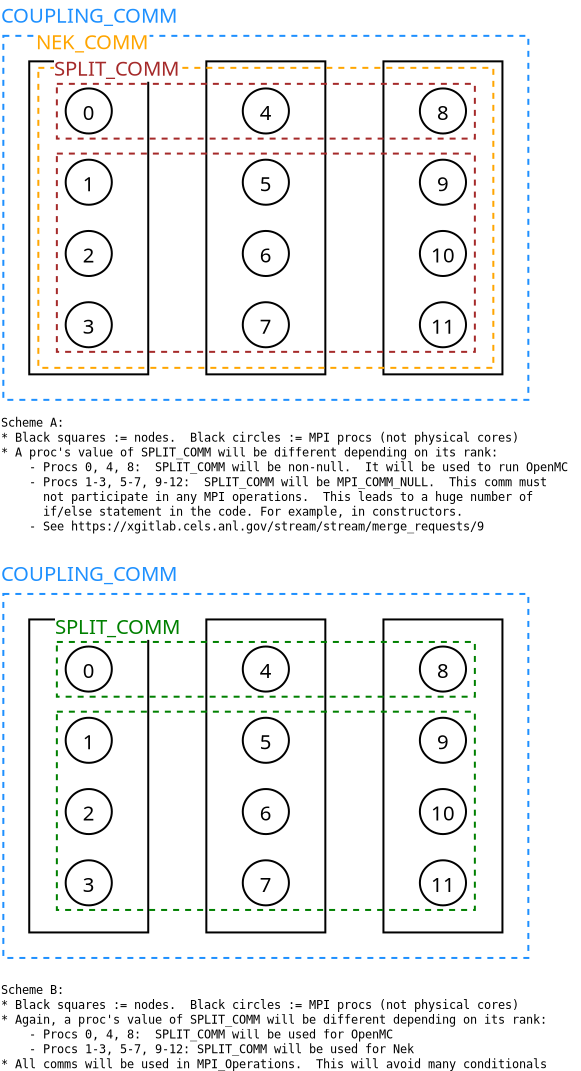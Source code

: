 <?xml version="1.0" encoding="UTF-8"?>
<dia:diagram xmlns:dia="http://www.lysator.liu.se/~alla/dia/">
  <dia:layer name="Background" visible="true" active="true">
    <dia:object type="Standard - Text" version="1" id="O0">
      <dia:attribute name="obj_pos">
        <dia:point val="7.285,23.7"/>
      </dia:attribute>
      <dia:attribute name="obj_bb">
        <dia:rectangle val="7.285,23.148;36.242,29.026"/>
      </dia:attribute>
      <dia:attribute name="text">
        <dia:composite type="text">
          <dia:attribute name="string">
            <dia:string>#Scheme A:
* Black squares := nodes.  Black circles := MPI procs (not physical cores)
* A proc's value of SPLIT_COMM will be different depending on its rank:
    - Procs 0, 4, 8:  SPLIT_COMM will be non-null.  It will be used to run OpenMC
    - Procs 1-3, 5-7, 9-12:  SPLIT_COMM will be MPI_COMM_NULL.  This comm must 
      not participate in any MPI operations.  This leads to a huge number of
      if/else statement in the code. For example, in constructors.   
    - See https://xgitlab.cels.anl.gov/stream/stream/merge_requests/9   #</dia:string>
          </dia:attribute>
          <dia:attribute name="font">
            <dia:font family="monospace" style="0" name="Courier"/>
          </dia:attribute>
          <dia:attribute name="height">
            <dia:real val="0.741"/>
          </dia:attribute>
          <dia:attribute name="pos">
            <dia:point val="7.285,23.7"/>
          </dia:attribute>
          <dia:attribute name="color">
            <dia:color val="#000000"/>
          </dia:attribute>
          <dia:attribute name="alignment">
            <dia:enum val="0"/>
          </dia:attribute>
        </dia:composite>
      </dia:attribute>
      <dia:attribute name="valign">
        <dia:enum val="3"/>
      </dia:attribute>
    </dia:object>
    <dia:object type="Standard - Text" version="1" id="O1">
      <dia:attribute name="obj_pos">
        <dia:point val="7.285,52.06"/>
      </dia:attribute>
      <dia:attribute name="obj_bb">
        <dia:rectangle val="7.285,51.507;35.17,55.904"/>
      </dia:attribute>
      <dia:attribute name="text">
        <dia:composite type="text">
          <dia:attribute name="string">
            <dia:string>#Scheme B:
* Black squares := nodes.  Black circles := MPI procs (not physical cores)
* Again, a proc's value of SPLIT_COMM will be different depending on its rank:
    - Procs 0, 4, 8:  SPLIT_COMM will be used for OpenMC
    - Procs 1-3, 5-7, 9-12: SPLIT_COMM will be used for Nek
* All comms will be used in MPI_Operations.  This will avoid many conditionals#</dia:string>
          </dia:attribute>
          <dia:attribute name="font">
            <dia:font family="monospace" style="0" name="Courier"/>
          </dia:attribute>
          <dia:attribute name="height">
            <dia:real val="0.741"/>
          </dia:attribute>
          <dia:attribute name="pos">
            <dia:point val="7.285,52.06"/>
          </dia:attribute>
          <dia:attribute name="color">
            <dia:color val="#000000"/>
          </dia:attribute>
          <dia:attribute name="alignment">
            <dia:enum val="0"/>
          </dia:attribute>
        </dia:composite>
      </dia:attribute>
      <dia:attribute name="valign">
        <dia:enum val="3"/>
      </dia:attribute>
    </dia:object>
    <dia:group>
      <dia:group>
        <dia:group>
          <dia:group>
            <dia:object type="Flowchart - Box" version="0" id="O2">
              <dia:attribute name="obj_pos">
                <dia:point val="8.697,5.425"/>
              </dia:attribute>
              <dia:attribute name="obj_bb">
                <dia:rectangle val="8.648,5.375;14.697,21.125"/>
              </dia:attribute>
              <dia:attribute name="elem_corner">
                <dia:point val="8.697,5.425"/>
              </dia:attribute>
              <dia:attribute name="elem_width">
                <dia:real val="5.95"/>
              </dia:attribute>
              <dia:attribute name="elem_height">
                <dia:real val="15.65"/>
              </dia:attribute>
              <dia:attribute name="show_background">
                <dia:boolean val="true"/>
              </dia:attribute>
              <dia:attribute name="padding">
                <dia:real val="0.5"/>
              </dia:attribute>
              <dia:attribute name="text">
                <dia:composite type="text">
                  <dia:attribute name="string">
                    <dia:string>##</dia:string>
                  </dia:attribute>
                  <dia:attribute name="font">
                    <dia:font family="sans" style="0" name="Helvetica"/>
                  </dia:attribute>
                  <dia:attribute name="height">
                    <dia:real val="0.8"/>
                  </dia:attribute>
                  <dia:attribute name="pos">
                    <dia:point val="11.672,13.445"/>
                  </dia:attribute>
                  <dia:attribute name="color">
                    <dia:color val="#000000"/>
                  </dia:attribute>
                  <dia:attribute name="alignment">
                    <dia:enum val="1"/>
                  </dia:attribute>
                </dia:composite>
              </dia:attribute>
            </dia:object>
            <dia:object type="Flowchart - Ellipse" version="0" id="O3">
              <dia:attribute name="obj_pos">
                <dia:point val="10.519,6.779"/>
              </dia:attribute>
              <dia:attribute name="obj_bb">
                <dia:rectangle val="10.469,6.729;12.876,9.082"/>
              </dia:attribute>
              <dia:attribute name="elem_corner">
                <dia:point val="10.519,6.779"/>
              </dia:attribute>
              <dia:attribute name="elem_width">
                <dia:real val="2.307"/>
              </dia:attribute>
              <dia:attribute name="elem_height">
                <dia:real val="2.253"/>
              </dia:attribute>
              <dia:attribute name="border_width">
                <dia:real val="0.1"/>
              </dia:attribute>
              <dia:attribute name="show_background">
                <dia:boolean val="true"/>
              </dia:attribute>
              <dia:attribute name="padding">
                <dia:real val="0"/>
              </dia:attribute>
              <dia:attribute name="text">
                <dia:composite type="text">
                  <dia:attribute name="string">
                    <dia:string>#0#</dia:string>
                  </dia:attribute>
                  <dia:attribute name="font">
                    <dia:font family="sans" style="0" name="Helvetica"/>
                  </dia:attribute>
                  <dia:attribute name="height">
                    <dia:real val="1.27"/>
                  </dia:attribute>
                  <dia:attribute name="pos">
                    <dia:point val="11.672,8.216"/>
                  </dia:attribute>
                  <dia:attribute name="color">
                    <dia:color val="#000000"/>
                  </dia:attribute>
                  <dia:attribute name="alignment">
                    <dia:enum val="1"/>
                  </dia:attribute>
                </dia:composite>
              </dia:attribute>
            </dia:object>
            <dia:object type="Flowchart - Ellipse" version="0" id="O4">
              <dia:attribute name="obj_pos">
                <dia:point val="10.519,10.342"/>
              </dia:attribute>
              <dia:attribute name="obj_bb">
                <dia:rectangle val="10.469,10.292;12.876,12.645"/>
              </dia:attribute>
              <dia:attribute name="elem_corner">
                <dia:point val="10.519,10.342"/>
              </dia:attribute>
              <dia:attribute name="elem_width">
                <dia:real val="2.307"/>
              </dia:attribute>
              <dia:attribute name="elem_height">
                <dia:real val="2.253"/>
              </dia:attribute>
              <dia:attribute name="border_width">
                <dia:real val="0.1"/>
              </dia:attribute>
              <dia:attribute name="show_background">
                <dia:boolean val="true"/>
              </dia:attribute>
              <dia:attribute name="padding">
                <dia:real val="0"/>
              </dia:attribute>
              <dia:attribute name="text">
                <dia:composite type="text">
                  <dia:attribute name="string">
                    <dia:string>#1#</dia:string>
                  </dia:attribute>
                  <dia:attribute name="font">
                    <dia:font family="sans" style="0" name="Helvetica"/>
                  </dia:attribute>
                  <dia:attribute name="height">
                    <dia:real val="1.27"/>
                  </dia:attribute>
                  <dia:attribute name="pos">
                    <dia:point val="11.672,11.779"/>
                  </dia:attribute>
                  <dia:attribute name="color">
                    <dia:color val="#000000"/>
                  </dia:attribute>
                  <dia:attribute name="alignment">
                    <dia:enum val="1"/>
                  </dia:attribute>
                </dia:composite>
              </dia:attribute>
            </dia:object>
            <dia:object type="Flowchart - Ellipse" version="0" id="O5">
              <dia:attribute name="obj_pos">
                <dia:point val="10.519,13.905"/>
              </dia:attribute>
              <dia:attribute name="obj_bb">
                <dia:rectangle val="10.469,13.855;12.876,16.208"/>
              </dia:attribute>
              <dia:attribute name="elem_corner">
                <dia:point val="10.519,13.905"/>
              </dia:attribute>
              <dia:attribute name="elem_width">
                <dia:real val="2.307"/>
              </dia:attribute>
              <dia:attribute name="elem_height">
                <dia:real val="2.253"/>
              </dia:attribute>
              <dia:attribute name="border_width">
                <dia:real val="0.1"/>
              </dia:attribute>
              <dia:attribute name="show_background">
                <dia:boolean val="true"/>
              </dia:attribute>
              <dia:attribute name="padding">
                <dia:real val="0"/>
              </dia:attribute>
              <dia:attribute name="text">
                <dia:composite type="text">
                  <dia:attribute name="string">
                    <dia:string>#2#</dia:string>
                  </dia:attribute>
                  <dia:attribute name="font">
                    <dia:font family="sans" style="0" name="Helvetica"/>
                  </dia:attribute>
                  <dia:attribute name="height">
                    <dia:real val="1.27"/>
                  </dia:attribute>
                  <dia:attribute name="pos">
                    <dia:point val="11.672,15.341"/>
                  </dia:attribute>
                  <dia:attribute name="color">
                    <dia:color val="#000000"/>
                  </dia:attribute>
                  <dia:attribute name="alignment">
                    <dia:enum val="1"/>
                  </dia:attribute>
                </dia:composite>
              </dia:attribute>
            </dia:object>
            <dia:object type="Flowchart - Ellipse" version="0" id="O6">
              <dia:attribute name="obj_pos">
                <dia:point val="10.519,17.468"/>
              </dia:attribute>
              <dia:attribute name="obj_bb">
                <dia:rectangle val="10.469,17.418;12.876,19.771"/>
              </dia:attribute>
              <dia:attribute name="elem_corner">
                <dia:point val="10.519,17.468"/>
              </dia:attribute>
              <dia:attribute name="elem_width">
                <dia:real val="2.307"/>
              </dia:attribute>
              <dia:attribute name="elem_height">
                <dia:real val="2.253"/>
              </dia:attribute>
              <dia:attribute name="border_width">
                <dia:real val="0.1"/>
              </dia:attribute>
              <dia:attribute name="show_background">
                <dia:boolean val="true"/>
              </dia:attribute>
              <dia:attribute name="padding">
                <dia:real val="0"/>
              </dia:attribute>
              <dia:attribute name="text">
                <dia:composite type="text">
                  <dia:attribute name="string">
                    <dia:string>#3#</dia:string>
                  </dia:attribute>
                  <dia:attribute name="font">
                    <dia:font family="sans" style="0" name="Helvetica"/>
                  </dia:attribute>
                  <dia:attribute name="height">
                    <dia:real val="1.27"/>
                  </dia:attribute>
                  <dia:attribute name="pos">
                    <dia:point val="11.672,18.904"/>
                  </dia:attribute>
                  <dia:attribute name="color">
                    <dia:color val="#000000"/>
                  </dia:attribute>
                  <dia:attribute name="alignment">
                    <dia:enum val="1"/>
                  </dia:attribute>
                </dia:composite>
              </dia:attribute>
            </dia:object>
          </dia:group>
          <dia:group>
            <dia:object type="Flowchart - Box" version="0" id="O7">
              <dia:attribute name="obj_pos">
                <dia:point val="17.552,5.425"/>
              </dia:attribute>
              <dia:attribute name="obj_bb">
                <dia:rectangle val="17.503,5.375;23.552,21.125"/>
              </dia:attribute>
              <dia:attribute name="elem_corner">
                <dia:point val="17.552,5.425"/>
              </dia:attribute>
              <dia:attribute name="elem_width">
                <dia:real val="5.95"/>
              </dia:attribute>
              <dia:attribute name="elem_height">
                <dia:real val="15.65"/>
              </dia:attribute>
              <dia:attribute name="show_background">
                <dia:boolean val="true"/>
              </dia:attribute>
              <dia:attribute name="padding">
                <dia:real val="0.5"/>
              </dia:attribute>
              <dia:attribute name="text">
                <dia:composite type="text">
                  <dia:attribute name="string">
                    <dia:string>##</dia:string>
                  </dia:attribute>
                  <dia:attribute name="font">
                    <dia:font family="sans" style="0" name="Helvetica"/>
                  </dia:attribute>
                  <dia:attribute name="height">
                    <dia:real val="0.8"/>
                  </dia:attribute>
                  <dia:attribute name="pos">
                    <dia:point val="20.527,13.445"/>
                  </dia:attribute>
                  <dia:attribute name="color">
                    <dia:color val="#000000"/>
                  </dia:attribute>
                  <dia:attribute name="alignment">
                    <dia:enum val="1"/>
                  </dia:attribute>
                </dia:composite>
              </dia:attribute>
            </dia:object>
            <dia:object type="Flowchart - Ellipse" version="0" id="O8">
              <dia:attribute name="obj_pos">
                <dia:point val="19.374,6.779"/>
              </dia:attribute>
              <dia:attribute name="obj_bb">
                <dia:rectangle val="19.324,6.729;21.731,9.082"/>
              </dia:attribute>
              <dia:attribute name="elem_corner">
                <dia:point val="19.374,6.779"/>
              </dia:attribute>
              <dia:attribute name="elem_width">
                <dia:real val="2.307"/>
              </dia:attribute>
              <dia:attribute name="elem_height">
                <dia:real val="2.253"/>
              </dia:attribute>
              <dia:attribute name="border_width">
                <dia:real val="0.1"/>
              </dia:attribute>
              <dia:attribute name="show_background">
                <dia:boolean val="true"/>
              </dia:attribute>
              <dia:attribute name="padding">
                <dia:real val="0"/>
              </dia:attribute>
              <dia:attribute name="text">
                <dia:composite type="text">
                  <dia:attribute name="string">
                    <dia:string>#4#</dia:string>
                  </dia:attribute>
                  <dia:attribute name="font">
                    <dia:font family="sans" style="0" name="Helvetica"/>
                  </dia:attribute>
                  <dia:attribute name="height">
                    <dia:real val="1.27"/>
                  </dia:attribute>
                  <dia:attribute name="pos">
                    <dia:point val="20.527,8.216"/>
                  </dia:attribute>
                  <dia:attribute name="color">
                    <dia:color val="#000000"/>
                  </dia:attribute>
                  <dia:attribute name="alignment">
                    <dia:enum val="1"/>
                  </dia:attribute>
                </dia:composite>
              </dia:attribute>
            </dia:object>
            <dia:object type="Flowchart - Ellipse" version="0" id="O9">
              <dia:attribute name="obj_pos">
                <dia:point val="19.374,10.342"/>
              </dia:attribute>
              <dia:attribute name="obj_bb">
                <dia:rectangle val="19.324,10.292;21.731,12.645"/>
              </dia:attribute>
              <dia:attribute name="elem_corner">
                <dia:point val="19.374,10.342"/>
              </dia:attribute>
              <dia:attribute name="elem_width">
                <dia:real val="2.307"/>
              </dia:attribute>
              <dia:attribute name="elem_height">
                <dia:real val="2.253"/>
              </dia:attribute>
              <dia:attribute name="border_width">
                <dia:real val="0.1"/>
              </dia:attribute>
              <dia:attribute name="show_background">
                <dia:boolean val="true"/>
              </dia:attribute>
              <dia:attribute name="padding">
                <dia:real val="0"/>
              </dia:attribute>
              <dia:attribute name="text">
                <dia:composite type="text">
                  <dia:attribute name="string">
                    <dia:string>#5#</dia:string>
                  </dia:attribute>
                  <dia:attribute name="font">
                    <dia:font family="sans" style="0" name="Helvetica"/>
                  </dia:attribute>
                  <dia:attribute name="height">
                    <dia:real val="1.27"/>
                  </dia:attribute>
                  <dia:attribute name="pos">
                    <dia:point val="20.527,11.779"/>
                  </dia:attribute>
                  <dia:attribute name="color">
                    <dia:color val="#000000"/>
                  </dia:attribute>
                  <dia:attribute name="alignment">
                    <dia:enum val="1"/>
                  </dia:attribute>
                </dia:composite>
              </dia:attribute>
            </dia:object>
            <dia:object type="Flowchart - Ellipse" version="0" id="O10">
              <dia:attribute name="obj_pos">
                <dia:point val="19.374,13.905"/>
              </dia:attribute>
              <dia:attribute name="obj_bb">
                <dia:rectangle val="19.324,13.855;21.731,16.208"/>
              </dia:attribute>
              <dia:attribute name="elem_corner">
                <dia:point val="19.374,13.905"/>
              </dia:attribute>
              <dia:attribute name="elem_width">
                <dia:real val="2.307"/>
              </dia:attribute>
              <dia:attribute name="elem_height">
                <dia:real val="2.253"/>
              </dia:attribute>
              <dia:attribute name="border_width">
                <dia:real val="0.1"/>
              </dia:attribute>
              <dia:attribute name="show_background">
                <dia:boolean val="true"/>
              </dia:attribute>
              <dia:attribute name="padding">
                <dia:real val="0"/>
              </dia:attribute>
              <dia:attribute name="text">
                <dia:composite type="text">
                  <dia:attribute name="string">
                    <dia:string>#6#</dia:string>
                  </dia:attribute>
                  <dia:attribute name="font">
                    <dia:font family="sans" style="0" name="Helvetica"/>
                  </dia:attribute>
                  <dia:attribute name="height">
                    <dia:real val="1.27"/>
                  </dia:attribute>
                  <dia:attribute name="pos">
                    <dia:point val="20.527,15.341"/>
                  </dia:attribute>
                  <dia:attribute name="color">
                    <dia:color val="#000000"/>
                  </dia:attribute>
                  <dia:attribute name="alignment">
                    <dia:enum val="1"/>
                  </dia:attribute>
                </dia:composite>
              </dia:attribute>
            </dia:object>
            <dia:object type="Flowchart - Ellipse" version="0" id="O11">
              <dia:attribute name="obj_pos">
                <dia:point val="19.374,17.468"/>
              </dia:attribute>
              <dia:attribute name="obj_bb">
                <dia:rectangle val="19.324,17.418;21.731,19.771"/>
              </dia:attribute>
              <dia:attribute name="elem_corner">
                <dia:point val="19.374,17.468"/>
              </dia:attribute>
              <dia:attribute name="elem_width">
                <dia:real val="2.307"/>
              </dia:attribute>
              <dia:attribute name="elem_height">
                <dia:real val="2.253"/>
              </dia:attribute>
              <dia:attribute name="border_width">
                <dia:real val="0.1"/>
              </dia:attribute>
              <dia:attribute name="show_background">
                <dia:boolean val="true"/>
              </dia:attribute>
              <dia:attribute name="padding">
                <dia:real val="0"/>
              </dia:attribute>
              <dia:attribute name="text">
                <dia:composite type="text">
                  <dia:attribute name="string">
                    <dia:string>#7#</dia:string>
                  </dia:attribute>
                  <dia:attribute name="font">
                    <dia:font family="sans" style="0" name="Helvetica"/>
                  </dia:attribute>
                  <dia:attribute name="height">
                    <dia:real val="1.27"/>
                  </dia:attribute>
                  <dia:attribute name="pos">
                    <dia:point val="20.527,18.904"/>
                  </dia:attribute>
                  <dia:attribute name="color">
                    <dia:color val="#000000"/>
                  </dia:attribute>
                  <dia:attribute name="alignment">
                    <dia:enum val="1"/>
                  </dia:attribute>
                </dia:composite>
              </dia:attribute>
            </dia:object>
          </dia:group>
          <dia:group>
            <dia:object type="Flowchart - Box" version="0" id="O12">
              <dia:attribute name="obj_pos">
                <dia:point val="26.407,5.425"/>
              </dia:attribute>
              <dia:attribute name="obj_bb">
                <dia:rectangle val="26.358,5.375;32.407,21.125"/>
              </dia:attribute>
              <dia:attribute name="elem_corner">
                <dia:point val="26.407,5.425"/>
              </dia:attribute>
              <dia:attribute name="elem_width">
                <dia:real val="5.95"/>
              </dia:attribute>
              <dia:attribute name="elem_height">
                <dia:real val="15.65"/>
              </dia:attribute>
              <dia:attribute name="show_background">
                <dia:boolean val="true"/>
              </dia:attribute>
              <dia:attribute name="padding">
                <dia:real val="0.5"/>
              </dia:attribute>
              <dia:attribute name="text">
                <dia:composite type="text">
                  <dia:attribute name="string">
                    <dia:string>##</dia:string>
                  </dia:attribute>
                  <dia:attribute name="font">
                    <dia:font family="sans" style="0" name="Helvetica"/>
                  </dia:attribute>
                  <dia:attribute name="height">
                    <dia:real val="0.8"/>
                  </dia:attribute>
                  <dia:attribute name="pos">
                    <dia:point val="29.383,13.445"/>
                  </dia:attribute>
                  <dia:attribute name="color">
                    <dia:color val="#000000"/>
                  </dia:attribute>
                  <dia:attribute name="alignment">
                    <dia:enum val="1"/>
                  </dia:attribute>
                </dia:composite>
              </dia:attribute>
            </dia:object>
            <dia:object type="Flowchart - Ellipse" version="0" id="O13">
              <dia:attribute name="obj_pos">
                <dia:point val="28.229,6.779"/>
              </dia:attribute>
              <dia:attribute name="obj_bb">
                <dia:rectangle val="28.179,6.729;30.586,9.082"/>
              </dia:attribute>
              <dia:attribute name="elem_corner">
                <dia:point val="28.229,6.779"/>
              </dia:attribute>
              <dia:attribute name="elem_width">
                <dia:real val="2.307"/>
              </dia:attribute>
              <dia:attribute name="elem_height">
                <dia:real val="2.253"/>
              </dia:attribute>
              <dia:attribute name="border_width">
                <dia:real val="0.1"/>
              </dia:attribute>
              <dia:attribute name="show_background">
                <dia:boolean val="true"/>
              </dia:attribute>
              <dia:attribute name="padding">
                <dia:real val="0"/>
              </dia:attribute>
              <dia:attribute name="text">
                <dia:composite type="text">
                  <dia:attribute name="string">
                    <dia:string>#8#</dia:string>
                  </dia:attribute>
                  <dia:attribute name="font">
                    <dia:font family="sans" style="0" name="Helvetica"/>
                  </dia:attribute>
                  <dia:attribute name="height">
                    <dia:real val="1.27"/>
                  </dia:attribute>
                  <dia:attribute name="pos">
                    <dia:point val="29.383,8.216"/>
                  </dia:attribute>
                  <dia:attribute name="color">
                    <dia:color val="#000000"/>
                  </dia:attribute>
                  <dia:attribute name="alignment">
                    <dia:enum val="1"/>
                  </dia:attribute>
                </dia:composite>
              </dia:attribute>
            </dia:object>
            <dia:object type="Flowchart - Ellipse" version="0" id="O14">
              <dia:attribute name="obj_pos">
                <dia:point val="28.229,10.342"/>
              </dia:attribute>
              <dia:attribute name="obj_bb">
                <dia:rectangle val="28.179,10.292;30.586,12.645"/>
              </dia:attribute>
              <dia:attribute name="elem_corner">
                <dia:point val="28.229,10.342"/>
              </dia:attribute>
              <dia:attribute name="elem_width">
                <dia:real val="2.307"/>
              </dia:attribute>
              <dia:attribute name="elem_height">
                <dia:real val="2.253"/>
              </dia:attribute>
              <dia:attribute name="border_width">
                <dia:real val="0.1"/>
              </dia:attribute>
              <dia:attribute name="show_background">
                <dia:boolean val="true"/>
              </dia:attribute>
              <dia:attribute name="padding">
                <dia:real val="0"/>
              </dia:attribute>
              <dia:attribute name="text">
                <dia:composite type="text">
                  <dia:attribute name="string">
                    <dia:string>#9#</dia:string>
                  </dia:attribute>
                  <dia:attribute name="font">
                    <dia:font family="sans" style="0" name="Helvetica"/>
                  </dia:attribute>
                  <dia:attribute name="height">
                    <dia:real val="1.27"/>
                  </dia:attribute>
                  <dia:attribute name="pos">
                    <dia:point val="29.383,11.779"/>
                  </dia:attribute>
                  <dia:attribute name="color">
                    <dia:color val="#000000"/>
                  </dia:attribute>
                  <dia:attribute name="alignment">
                    <dia:enum val="1"/>
                  </dia:attribute>
                </dia:composite>
              </dia:attribute>
            </dia:object>
            <dia:object type="Flowchart - Ellipse" version="0" id="O15">
              <dia:attribute name="obj_pos">
                <dia:point val="28.229,13.905"/>
              </dia:attribute>
              <dia:attribute name="obj_bb">
                <dia:rectangle val="28.179,13.855;30.586,16.208"/>
              </dia:attribute>
              <dia:attribute name="elem_corner">
                <dia:point val="28.229,13.905"/>
              </dia:attribute>
              <dia:attribute name="elem_width">
                <dia:real val="2.307"/>
              </dia:attribute>
              <dia:attribute name="elem_height">
                <dia:real val="2.253"/>
              </dia:attribute>
              <dia:attribute name="border_width">
                <dia:real val="0.1"/>
              </dia:attribute>
              <dia:attribute name="show_background">
                <dia:boolean val="true"/>
              </dia:attribute>
              <dia:attribute name="padding">
                <dia:real val="0"/>
              </dia:attribute>
              <dia:attribute name="text">
                <dia:composite type="text">
                  <dia:attribute name="string">
                    <dia:string>#10#</dia:string>
                  </dia:attribute>
                  <dia:attribute name="font">
                    <dia:font family="sans" style="0" name="Helvetica"/>
                  </dia:attribute>
                  <dia:attribute name="height">
                    <dia:real val="1.27"/>
                  </dia:attribute>
                  <dia:attribute name="pos">
                    <dia:point val="29.383,15.341"/>
                  </dia:attribute>
                  <dia:attribute name="color">
                    <dia:color val="#000000"/>
                  </dia:attribute>
                  <dia:attribute name="alignment">
                    <dia:enum val="1"/>
                  </dia:attribute>
                </dia:composite>
              </dia:attribute>
            </dia:object>
            <dia:object type="Flowchart - Ellipse" version="0" id="O16">
              <dia:attribute name="obj_pos">
                <dia:point val="28.229,17.468"/>
              </dia:attribute>
              <dia:attribute name="obj_bb">
                <dia:rectangle val="28.179,17.418;30.586,19.771"/>
              </dia:attribute>
              <dia:attribute name="elem_corner">
                <dia:point val="28.229,17.468"/>
              </dia:attribute>
              <dia:attribute name="elem_width">
                <dia:real val="2.307"/>
              </dia:attribute>
              <dia:attribute name="elem_height">
                <dia:real val="2.253"/>
              </dia:attribute>
              <dia:attribute name="border_width">
                <dia:real val="0.1"/>
              </dia:attribute>
              <dia:attribute name="show_background">
                <dia:boolean val="true"/>
              </dia:attribute>
              <dia:attribute name="padding">
                <dia:real val="0"/>
              </dia:attribute>
              <dia:attribute name="text">
                <dia:composite type="text">
                  <dia:attribute name="string">
                    <dia:string>#11#</dia:string>
                  </dia:attribute>
                  <dia:attribute name="font">
                    <dia:font family="sans" style="0" name="Helvetica"/>
                  </dia:attribute>
                  <dia:attribute name="height">
                    <dia:real val="1.27"/>
                  </dia:attribute>
                  <dia:attribute name="pos">
                    <dia:point val="29.383,18.904"/>
                  </dia:attribute>
                  <dia:attribute name="color">
                    <dia:color val="#000000"/>
                  </dia:attribute>
                  <dia:attribute name="alignment">
                    <dia:enum val="1"/>
                  </dia:attribute>
                </dia:composite>
              </dia:attribute>
            </dia:object>
          </dia:group>
        </dia:group>
        <dia:object type="Standard - Box" version="0" id="O17">
          <dia:attribute name="obj_pos">
            <dia:point val="7.402,4.15"/>
          </dia:attribute>
          <dia:attribute name="obj_bb">
            <dia:rectangle val="7.353,4.1;33.703,22.4"/>
          </dia:attribute>
          <dia:attribute name="elem_corner">
            <dia:point val="7.402,4.15"/>
          </dia:attribute>
          <dia:attribute name="elem_width">
            <dia:real val="26.25"/>
          </dia:attribute>
          <dia:attribute name="elem_height">
            <dia:real val="18.2"/>
          </dia:attribute>
          <dia:attribute name="border_color">
            <dia:color val="#1e90ff"/>
          </dia:attribute>
          <dia:attribute name="show_background">
            <dia:boolean val="false"/>
          </dia:attribute>
          <dia:attribute name="line_style">
            <dia:enum val="1"/>
          </dia:attribute>
          <dia:attribute name="dashlength">
            <dia:real val="0.3"/>
          </dia:attribute>
        </dia:object>
        <dia:object type="Standard - Box" version="0" id="O18">
          <dia:attribute name="obj_pos">
            <dia:point val="9.152,5.75"/>
          </dia:attribute>
          <dia:attribute name="obj_bb">
            <dia:rectangle val="9.102,5.7;31.953,20.8"/>
          </dia:attribute>
          <dia:attribute name="elem_corner">
            <dia:point val="9.152,5.75"/>
          </dia:attribute>
          <dia:attribute name="elem_width">
            <dia:real val="22.75"/>
          </dia:attribute>
          <dia:attribute name="elem_height">
            <dia:real val="15.0"/>
          </dia:attribute>
          <dia:attribute name="border_color">
            <dia:color val="#ffa500"/>
          </dia:attribute>
          <dia:attribute name="show_background">
            <dia:boolean val="false"/>
          </dia:attribute>
          <dia:attribute name="line_style">
            <dia:enum val="1"/>
          </dia:attribute>
          <dia:attribute name="dashlength">
            <dia:real val="0.3"/>
          </dia:attribute>
        </dia:object>
        <dia:object type="Standard - Box" version="0" id="O19">
          <dia:attribute name="obj_pos">
            <dia:point val="10.078,10.037"/>
          </dia:attribute>
          <dia:attribute name="obj_bb">
            <dia:rectangle val="10.027,9.988;31.027,20"/>
          </dia:attribute>
          <dia:attribute name="elem_corner">
            <dia:point val="10.078,10.037"/>
          </dia:attribute>
          <dia:attribute name="elem_width">
            <dia:real val="20.9"/>
          </dia:attribute>
          <dia:attribute name="elem_height">
            <dia:real val="9.913"/>
          </dia:attribute>
          <dia:attribute name="border_color">
            <dia:color val="#a52a2a"/>
          </dia:attribute>
          <dia:attribute name="show_background">
            <dia:boolean val="false"/>
          </dia:attribute>
          <dia:attribute name="line_style">
            <dia:enum val="1"/>
          </dia:attribute>
          <dia:attribute name="dashlength">
            <dia:real val="0.3"/>
          </dia:attribute>
        </dia:object>
        <dia:object type="Standard - Box" version="0" id="O20">
          <dia:attribute name="obj_pos">
            <dia:point val="10.078,6.55"/>
          </dia:attribute>
          <dia:attribute name="obj_bb">
            <dia:rectangle val="10.027,6.5;31.027,9.338"/>
          </dia:attribute>
          <dia:attribute name="elem_corner">
            <dia:point val="10.078,6.55"/>
          </dia:attribute>
          <dia:attribute name="elem_width">
            <dia:real val="20.9"/>
          </dia:attribute>
          <dia:attribute name="elem_height">
            <dia:real val="2.738"/>
          </dia:attribute>
          <dia:attribute name="border_color">
            <dia:color val="#a52a2a"/>
          </dia:attribute>
          <dia:attribute name="show_background">
            <dia:boolean val="false"/>
          </dia:attribute>
          <dia:attribute name="line_style">
            <dia:enum val="1"/>
          </dia:attribute>
          <dia:attribute name="dashlength">
            <dia:real val="0.3"/>
          </dia:attribute>
        </dia:object>
      </dia:group>
      <dia:object type="Standard - Text" version="1" id="O21">
        <dia:attribute name="obj_pos">
          <dia:point val="9.035,4.82"/>
        </dia:attribute>
        <dia:attribute name="obj_bb">
          <dia:rectangle val="9.035,3.875;14.877,5.06"/>
        </dia:attribute>
        <dia:attribute name="text">
          <dia:composite type="text">
            <dia:attribute name="string">
              <dia:string>#NEK_COMM#</dia:string>
            </dia:attribute>
            <dia:attribute name="font">
              <dia:font family="sans" style="0" name="Helvetica"/>
            </dia:attribute>
            <dia:attribute name="height">
              <dia:real val="1.27"/>
            </dia:attribute>
            <dia:attribute name="pos">
              <dia:point val="9.035,4.82"/>
            </dia:attribute>
            <dia:attribute name="color">
              <dia:color val="#ffa500"/>
            </dia:attribute>
            <dia:attribute name="alignment">
              <dia:enum val="0"/>
            </dia:attribute>
          </dia:composite>
        </dia:attribute>
        <dia:attribute name="valign">
          <dia:enum val="3"/>
        </dia:attribute>
        <dia:attribute name="fill_color">
          <dia:color val="#ffffff"/>
        </dia:attribute>
        <dia:attribute name="show_background">
          <dia:boolean val="true"/>
        </dia:attribute>
      </dia:object>
      <dia:object type="Standard - Text" version="1" id="O22">
        <dia:attribute name="obj_pos">
          <dia:point val="7.285,3.495"/>
        </dia:attribute>
        <dia:attribute name="obj_bb">
          <dia:rectangle val="7.285,2.55;16.335,3.735"/>
        </dia:attribute>
        <dia:attribute name="text">
          <dia:composite type="text">
            <dia:attribute name="string">
              <dia:string>#COUPLING_COMM#</dia:string>
            </dia:attribute>
            <dia:attribute name="font">
              <dia:font family="sans" style="0" name="Helvetica"/>
            </dia:attribute>
            <dia:attribute name="height">
              <dia:real val="1.27"/>
            </dia:attribute>
            <dia:attribute name="pos">
              <dia:point val="7.285,3.495"/>
            </dia:attribute>
            <dia:attribute name="color">
              <dia:color val="#1e90ff"/>
            </dia:attribute>
            <dia:attribute name="alignment">
              <dia:enum val="0"/>
            </dia:attribute>
          </dia:composite>
        </dia:attribute>
        <dia:attribute name="valign">
          <dia:enum val="3"/>
        </dia:attribute>
        <dia:attribute name="fill_color">
          <dia:color val="#ffffff"/>
        </dia:attribute>
        <dia:attribute name="show_background">
          <dia:boolean val="true"/>
        </dia:attribute>
      </dia:object>
      <dia:object type="Standard - Text" version="1" id="O23">
        <dia:attribute name="obj_pos">
          <dia:point val="9.935,6.145"/>
        </dia:attribute>
        <dia:attribute name="obj_bb">
          <dia:rectangle val="9.935,5.2;16.45,6.385"/>
        </dia:attribute>
        <dia:attribute name="text">
          <dia:composite type="text">
            <dia:attribute name="string">
              <dia:string>#SPLIT_COMM#</dia:string>
            </dia:attribute>
            <dia:attribute name="font">
              <dia:font family="sans" style="0" name="Helvetica"/>
            </dia:attribute>
            <dia:attribute name="height">
              <dia:real val="1.27"/>
            </dia:attribute>
            <dia:attribute name="pos">
              <dia:point val="9.935,6.145"/>
            </dia:attribute>
            <dia:attribute name="color">
              <dia:color val="#a52a2a"/>
            </dia:attribute>
            <dia:attribute name="alignment">
              <dia:enum val="0"/>
            </dia:attribute>
          </dia:composite>
        </dia:attribute>
        <dia:attribute name="valign">
          <dia:enum val="3"/>
        </dia:attribute>
        <dia:attribute name="fill_color">
          <dia:color val="#ffffff"/>
        </dia:attribute>
        <dia:attribute name="show_background">
          <dia:boolean val="true"/>
        </dia:attribute>
      </dia:object>
    </dia:group>
    <dia:group>
      <dia:group>
        <dia:group>
          <dia:object type="Flowchart - Box" version="0" id="O24">
            <dia:attribute name="obj_pos">
              <dia:point val="8.697,33.33"/>
            </dia:attribute>
            <dia:attribute name="obj_bb">
              <dia:rectangle val="8.648,33.28;14.697,49.03"/>
            </dia:attribute>
            <dia:attribute name="elem_corner">
              <dia:point val="8.697,33.33"/>
            </dia:attribute>
            <dia:attribute name="elem_width">
              <dia:real val="5.95"/>
            </dia:attribute>
            <dia:attribute name="elem_height">
              <dia:real val="15.65"/>
            </dia:attribute>
            <dia:attribute name="show_background">
              <dia:boolean val="true"/>
            </dia:attribute>
            <dia:attribute name="padding">
              <dia:real val="0.5"/>
            </dia:attribute>
            <dia:attribute name="text">
              <dia:composite type="text">
                <dia:attribute name="string">
                  <dia:string>##</dia:string>
                </dia:attribute>
                <dia:attribute name="font">
                  <dia:font family="sans" style="0" name="Helvetica"/>
                </dia:attribute>
                <dia:attribute name="height">
                  <dia:real val="0.8"/>
                </dia:attribute>
                <dia:attribute name="pos">
                  <dia:point val="11.672,41.35"/>
                </dia:attribute>
                <dia:attribute name="color">
                  <dia:color val="#000000"/>
                </dia:attribute>
                <dia:attribute name="alignment">
                  <dia:enum val="1"/>
                </dia:attribute>
              </dia:composite>
            </dia:attribute>
          </dia:object>
          <dia:object type="Flowchart - Ellipse" version="0" id="O25">
            <dia:attribute name="obj_pos">
              <dia:point val="10.519,34.684"/>
            </dia:attribute>
            <dia:attribute name="obj_bb">
              <dia:rectangle val="10.469,34.634;12.876,36.987"/>
            </dia:attribute>
            <dia:attribute name="elem_corner">
              <dia:point val="10.519,34.684"/>
            </dia:attribute>
            <dia:attribute name="elem_width">
              <dia:real val="2.307"/>
            </dia:attribute>
            <dia:attribute name="elem_height">
              <dia:real val="2.253"/>
            </dia:attribute>
            <dia:attribute name="border_width">
              <dia:real val="0.1"/>
            </dia:attribute>
            <dia:attribute name="show_background">
              <dia:boolean val="true"/>
            </dia:attribute>
            <dia:attribute name="padding">
              <dia:real val="0"/>
            </dia:attribute>
            <dia:attribute name="text">
              <dia:composite type="text">
                <dia:attribute name="string">
                  <dia:string>#0#</dia:string>
                </dia:attribute>
                <dia:attribute name="font">
                  <dia:font family="sans" style="0" name="Helvetica"/>
                </dia:attribute>
                <dia:attribute name="height">
                  <dia:real val="1.27"/>
                </dia:attribute>
                <dia:attribute name="pos">
                  <dia:point val="11.672,36.12"/>
                </dia:attribute>
                <dia:attribute name="color">
                  <dia:color val="#000000"/>
                </dia:attribute>
                <dia:attribute name="alignment">
                  <dia:enum val="1"/>
                </dia:attribute>
              </dia:composite>
            </dia:attribute>
          </dia:object>
          <dia:object type="Flowchart - Ellipse" version="0" id="O26">
            <dia:attribute name="obj_pos">
              <dia:point val="10.519,38.246"/>
            </dia:attribute>
            <dia:attribute name="obj_bb">
              <dia:rectangle val="10.469,38.197;12.876,40.55"/>
            </dia:attribute>
            <dia:attribute name="elem_corner">
              <dia:point val="10.519,38.246"/>
            </dia:attribute>
            <dia:attribute name="elem_width">
              <dia:real val="2.307"/>
            </dia:attribute>
            <dia:attribute name="elem_height">
              <dia:real val="2.253"/>
            </dia:attribute>
            <dia:attribute name="border_width">
              <dia:real val="0.1"/>
            </dia:attribute>
            <dia:attribute name="show_background">
              <dia:boolean val="true"/>
            </dia:attribute>
            <dia:attribute name="padding">
              <dia:real val="0"/>
            </dia:attribute>
            <dia:attribute name="text">
              <dia:composite type="text">
                <dia:attribute name="string">
                  <dia:string>#1#</dia:string>
                </dia:attribute>
                <dia:attribute name="font">
                  <dia:font family="sans" style="0" name="Helvetica"/>
                </dia:attribute>
                <dia:attribute name="height">
                  <dia:real val="1.27"/>
                </dia:attribute>
                <dia:attribute name="pos">
                  <dia:point val="11.672,39.683"/>
                </dia:attribute>
                <dia:attribute name="color">
                  <dia:color val="#000000"/>
                </dia:attribute>
                <dia:attribute name="alignment">
                  <dia:enum val="1"/>
                </dia:attribute>
              </dia:composite>
            </dia:attribute>
          </dia:object>
          <dia:object type="Flowchart - Ellipse" version="0" id="O27">
            <dia:attribute name="obj_pos">
              <dia:point val="10.519,41.809"/>
            </dia:attribute>
            <dia:attribute name="obj_bb">
              <dia:rectangle val="10.469,41.759;12.876,44.113"/>
            </dia:attribute>
            <dia:attribute name="elem_corner">
              <dia:point val="10.519,41.809"/>
            </dia:attribute>
            <dia:attribute name="elem_width">
              <dia:real val="2.307"/>
            </dia:attribute>
            <dia:attribute name="elem_height">
              <dia:real val="2.253"/>
            </dia:attribute>
            <dia:attribute name="border_width">
              <dia:real val="0.1"/>
            </dia:attribute>
            <dia:attribute name="show_background">
              <dia:boolean val="true"/>
            </dia:attribute>
            <dia:attribute name="padding">
              <dia:real val="0"/>
            </dia:attribute>
            <dia:attribute name="text">
              <dia:composite type="text">
                <dia:attribute name="string">
                  <dia:string>#2#</dia:string>
                </dia:attribute>
                <dia:attribute name="font">
                  <dia:font family="sans" style="0" name="Helvetica"/>
                </dia:attribute>
                <dia:attribute name="height">
                  <dia:real val="1.27"/>
                </dia:attribute>
                <dia:attribute name="pos">
                  <dia:point val="11.672,43.246"/>
                </dia:attribute>
                <dia:attribute name="color">
                  <dia:color val="#000000"/>
                </dia:attribute>
                <dia:attribute name="alignment">
                  <dia:enum val="1"/>
                </dia:attribute>
              </dia:composite>
            </dia:attribute>
          </dia:object>
          <dia:object type="Flowchart - Ellipse" version="0" id="O28">
            <dia:attribute name="obj_pos">
              <dia:point val="10.519,45.372"/>
            </dia:attribute>
            <dia:attribute name="obj_bb">
              <dia:rectangle val="10.469,45.322;12.876,47.675"/>
            </dia:attribute>
            <dia:attribute name="elem_corner">
              <dia:point val="10.519,45.372"/>
            </dia:attribute>
            <dia:attribute name="elem_width">
              <dia:real val="2.307"/>
            </dia:attribute>
            <dia:attribute name="elem_height">
              <dia:real val="2.253"/>
            </dia:attribute>
            <dia:attribute name="border_width">
              <dia:real val="0.1"/>
            </dia:attribute>
            <dia:attribute name="show_background">
              <dia:boolean val="true"/>
            </dia:attribute>
            <dia:attribute name="padding">
              <dia:real val="0"/>
            </dia:attribute>
            <dia:attribute name="text">
              <dia:composite type="text">
                <dia:attribute name="string">
                  <dia:string>#3#</dia:string>
                </dia:attribute>
                <dia:attribute name="font">
                  <dia:font family="sans" style="0" name="Helvetica"/>
                </dia:attribute>
                <dia:attribute name="height">
                  <dia:real val="1.27"/>
                </dia:attribute>
                <dia:attribute name="pos">
                  <dia:point val="11.672,46.809"/>
                </dia:attribute>
                <dia:attribute name="color">
                  <dia:color val="#000000"/>
                </dia:attribute>
                <dia:attribute name="alignment">
                  <dia:enum val="1"/>
                </dia:attribute>
              </dia:composite>
            </dia:attribute>
          </dia:object>
        </dia:group>
        <dia:group>
          <dia:object type="Flowchart - Box" version="0" id="O29">
            <dia:attribute name="obj_pos">
              <dia:point val="17.552,33.33"/>
            </dia:attribute>
            <dia:attribute name="obj_bb">
              <dia:rectangle val="17.503,33.28;23.552,49.03"/>
            </dia:attribute>
            <dia:attribute name="elem_corner">
              <dia:point val="17.552,33.33"/>
            </dia:attribute>
            <dia:attribute name="elem_width">
              <dia:real val="5.95"/>
            </dia:attribute>
            <dia:attribute name="elem_height">
              <dia:real val="15.65"/>
            </dia:attribute>
            <dia:attribute name="show_background">
              <dia:boolean val="true"/>
            </dia:attribute>
            <dia:attribute name="padding">
              <dia:real val="0.5"/>
            </dia:attribute>
            <dia:attribute name="text">
              <dia:composite type="text">
                <dia:attribute name="string">
                  <dia:string>##</dia:string>
                </dia:attribute>
                <dia:attribute name="font">
                  <dia:font family="sans" style="0" name="Helvetica"/>
                </dia:attribute>
                <dia:attribute name="height">
                  <dia:real val="0.8"/>
                </dia:attribute>
                <dia:attribute name="pos">
                  <dia:point val="20.527,41.35"/>
                </dia:attribute>
                <dia:attribute name="color">
                  <dia:color val="#000000"/>
                </dia:attribute>
                <dia:attribute name="alignment">
                  <dia:enum val="1"/>
                </dia:attribute>
              </dia:composite>
            </dia:attribute>
          </dia:object>
          <dia:object type="Flowchart - Ellipse" version="0" id="O30">
            <dia:attribute name="obj_pos">
              <dia:point val="19.374,34.684"/>
            </dia:attribute>
            <dia:attribute name="obj_bb">
              <dia:rectangle val="19.324,34.634;21.731,36.987"/>
            </dia:attribute>
            <dia:attribute name="elem_corner">
              <dia:point val="19.374,34.684"/>
            </dia:attribute>
            <dia:attribute name="elem_width">
              <dia:real val="2.307"/>
            </dia:attribute>
            <dia:attribute name="elem_height">
              <dia:real val="2.253"/>
            </dia:attribute>
            <dia:attribute name="border_width">
              <dia:real val="0.1"/>
            </dia:attribute>
            <dia:attribute name="show_background">
              <dia:boolean val="true"/>
            </dia:attribute>
            <dia:attribute name="padding">
              <dia:real val="0"/>
            </dia:attribute>
            <dia:attribute name="text">
              <dia:composite type="text">
                <dia:attribute name="string">
                  <dia:string>#4#</dia:string>
                </dia:attribute>
                <dia:attribute name="font">
                  <dia:font family="sans" style="0" name="Helvetica"/>
                </dia:attribute>
                <dia:attribute name="height">
                  <dia:real val="1.27"/>
                </dia:attribute>
                <dia:attribute name="pos">
                  <dia:point val="20.527,36.12"/>
                </dia:attribute>
                <dia:attribute name="color">
                  <dia:color val="#000000"/>
                </dia:attribute>
                <dia:attribute name="alignment">
                  <dia:enum val="1"/>
                </dia:attribute>
              </dia:composite>
            </dia:attribute>
          </dia:object>
          <dia:object type="Flowchart - Ellipse" version="0" id="O31">
            <dia:attribute name="obj_pos">
              <dia:point val="19.374,38.246"/>
            </dia:attribute>
            <dia:attribute name="obj_bb">
              <dia:rectangle val="19.324,38.197;21.731,40.55"/>
            </dia:attribute>
            <dia:attribute name="elem_corner">
              <dia:point val="19.374,38.246"/>
            </dia:attribute>
            <dia:attribute name="elem_width">
              <dia:real val="2.307"/>
            </dia:attribute>
            <dia:attribute name="elem_height">
              <dia:real val="2.253"/>
            </dia:attribute>
            <dia:attribute name="border_width">
              <dia:real val="0.1"/>
            </dia:attribute>
            <dia:attribute name="show_background">
              <dia:boolean val="true"/>
            </dia:attribute>
            <dia:attribute name="padding">
              <dia:real val="0"/>
            </dia:attribute>
            <dia:attribute name="text">
              <dia:composite type="text">
                <dia:attribute name="string">
                  <dia:string>#5#</dia:string>
                </dia:attribute>
                <dia:attribute name="font">
                  <dia:font family="sans" style="0" name="Helvetica"/>
                </dia:attribute>
                <dia:attribute name="height">
                  <dia:real val="1.27"/>
                </dia:attribute>
                <dia:attribute name="pos">
                  <dia:point val="20.527,39.683"/>
                </dia:attribute>
                <dia:attribute name="color">
                  <dia:color val="#000000"/>
                </dia:attribute>
                <dia:attribute name="alignment">
                  <dia:enum val="1"/>
                </dia:attribute>
              </dia:composite>
            </dia:attribute>
          </dia:object>
          <dia:object type="Flowchart - Ellipse" version="0" id="O32">
            <dia:attribute name="obj_pos">
              <dia:point val="19.374,41.809"/>
            </dia:attribute>
            <dia:attribute name="obj_bb">
              <dia:rectangle val="19.324,41.759;21.731,44.113"/>
            </dia:attribute>
            <dia:attribute name="elem_corner">
              <dia:point val="19.374,41.809"/>
            </dia:attribute>
            <dia:attribute name="elem_width">
              <dia:real val="2.307"/>
            </dia:attribute>
            <dia:attribute name="elem_height">
              <dia:real val="2.253"/>
            </dia:attribute>
            <dia:attribute name="border_width">
              <dia:real val="0.1"/>
            </dia:attribute>
            <dia:attribute name="show_background">
              <dia:boolean val="true"/>
            </dia:attribute>
            <dia:attribute name="padding">
              <dia:real val="0"/>
            </dia:attribute>
            <dia:attribute name="text">
              <dia:composite type="text">
                <dia:attribute name="string">
                  <dia:string>#6#</dia:string>
                </dia:attribute>
                <dia:attribute name="font">
                  <dia:font family="sans" style="0" name="Helvetica"/>
                </dia:attribute>
                <dia:attribute name="height">
                  <dia:real val="1.27"/>
                </dia:attribute>
                <dia:attribute name="pos">
                  <dia:point val="20.527,43.246"/>
                </dia:attribute>
                <dia:attribute name="color">
                  <dia:color val="#000000"/>
                </dia:attribute>
                <dia:attribute name="alignment">
                  <dia:enum val="1"/>
                </dia:attribute>
              </dia:composite>
            </dia:attribute>
          </dia:object>
          <dia:object type="Flowchart - Ellipse" version="0" id="O33">
            <dia:attribute name="obj_pos">
              <dia:point val="19.374,45.372"/>
            </dia:attribute>
            <dia:attribute name="obj_bb">
              <dia:rectangle val="19.324,45.322;21.731,47.675"/>
            </dia:attribute>
            <dia:attribute name="elem_corner">
              <dia:point val="19.374,45.372"/>
            </dia:attribute>
            <dia:attribute name="elem_width">
              <dia:real val="2.307"/>
            </dia:attribute>
            <dia:attribute name="elem_height">
              <dia:real val="2.253"/>
            </dia:attribute>
            <dia:attribute name="border_width">
              <dia:real val="0.1"/>
            </dia:attribute>
            <dia:attribute name="show_background">
              <dia:boolean val="true"/>
            </dia:attribute>
            <dia:attribute name="padding">
              <dia:real val="0"/>
            </dia:attribute>
            <dia:attribute name="text">
              <dia:composite type="text">
                <dia:attribute name="string">
                  <dia:string>#7#</dia:string>
                </dia:attribute>
                <dia:attribute name="font">
                  <dia:font family="sans" style="0" name="Helvetica"/>
                </dia:attribute>
                <dia:attribute name="height">
                  <dia:real val="1.27"/>
                </dia:attribute>
                <dia:attribute name="pos">
                  <dia:point val="20.527,46.809"/>
                </dia:attribute>
                <dia:attribute name="color">
                  <dia:color val="#000000"/>
                </dia:attribute>
                <dia:attribute name="alignment">
                  <dia:enum val="1"/>
                </dia:attribute>
              </dia:composite>
            </dia:attribute>
          </dia:object>
        </dia:group>
        <dia:group>
          <dia:object type="Flowchart - Box" version="0" id="O34">
            <dia:attribute name="obj_pos">
              <dia:point val="26.407,33.33"/>
            </dia:attribute>
            <dia:attribute name="obj_bb">
              <dia:rectangle val="26.358,33.28;32.407,49.03"/>
            </dia:attribute>
            <dia:attribute name="elem_corner">
              <dia:point val="26.407,33.33"/>
            </dia:attribute>
            <dia:attribute name="elem_width">
              <dia:real val="5.95"/>
            </dia:attribute>
            <dia:attribute name="elem_height">
              <dia:real val="15.65"/>
            </dia:attribute>
            <dia:attribute name="show_background">
              <dia:boolean val="true"/>
            </dia:attribute>
            <dia:attribute name="padding">
              <dia:real val="0.5"/>
            </dia:attribute>
            <dia:attribute name="text">
              <dia:composite type="text">
                <dia:attribute name="string">
                  <dia:string>##</dia:string>
                </dia:attribute>
                <dia:attribute name="font">
                  <dia:font family="sans" style="0" name="Helvetica"/>
                </dia:attribute>
                <dia:attribute name="height">
                  <dia:real val="0.8"/>
                </dia:attribute>
                <dia:attribute name="pos">
                  <dia:point val="29.383,41.35"/>
                </dia:attribute>
                <dia:attribute name="color">
                  <dia:color val="#000000"/>
                </dia:attribute>
                <dia:attribute name="alignment">
                  <dia:enum val="1"/>
                </dia:attribute>
              </dia:composite>
            </dia:attribute>
          </dia:object>
          <dia:object type="Flowchart - Ellipse" version="0" id="O35">
            <dia:attribute name="obj_pos">
              <dia:point val="28.229,34.684"/>
            </dia:attribute>
            <dia:attribute name="obj_bb">
              <dia:rectangle val="28.179,34.634;30.586,36.987"/>
            </dia:attribute>
            <dia:attribute name="elem_corner">
              <dia:point val="28.229,34.684"/>
            </dia:attribute>
            <dia:attribute name="elem_width">
              <dia:real val="2.307"/>
            </dia:attribute>
            <dia:attribute name="elem_height">
              <dia:real val="2.253"/>
            </dia:attribute>
            <dia:attribute name="border_width">
              <dia:real val="0.1"/>
            </dia:attribute>
            <dia:attribute name="show_background">
              <dia:boolean val="true"/>
            </dia:attribute>
            <dia:attribute name="padding">
              <dia:real val="0"/>
            </dia:attribute>
            <dia:attribute name="text">
              <dia:composite type="text">
                <dia:attribute name="string">
                  <dia:string>#8#</dia:string>
                </dia:attribute>
                <dia:attribute name="font">
                  <dia:font family="sans" style="0" name="Helvetica"/>
                </dia:attribute>
                <dia:attribute name="height">
                  <dia:real val="1.27"/>
                </dia:attribute>
                <dia:attribute name="pos">
                  <dia:point val="29.383,36.12"/>
                </dia:attribute>
                <dia:attribute name="color">
                  <dia:color val="#000000"/>
                </dia:attribute>
                <dia:attribute name="alignment">
                  <dia:enum val="1"/>
                </dia:attribute>
              </dia:composite>
            </dia:attribute>
          </dia:object>
          <dia:object type="Flowchart - Ellipse" version="0" id="O36">
            <dia:attribute name="obj_pos">
              <dia:point val="28.229,38.246"/>
            </dia:attribute>
            <dia:attribute name="obj_bb">
              <dia:rectangle val="28.179,38.197;30.586,40.55"/>
            </dia:attribute>
            <dia:attribute name="elem_corner">
              <dia:point val="28.229,38.246"/>
            </dia:attribute>
            <dia:attribute name="elem_width">
              <dia:real val="2.307"/>
            </dia:attribute>
            <dia:attribute name="elem_height">
              <dia:real val="2.253"/>
            </dia:attribute>
            <dia:attribute name="border_width">
              <dia:real val="0.1"/>
            </dia:attribute>
            <dia:attribute name="show_background">
              <dia:boolean val="true"/>
            </dia:attribute>
            <dia:attribute name="padding">
              <dia:real val="0"/>
            </dia:attribute>
            <dia:attribute name="text">
              <dia:composite type="text">
                <dia:attribute name="string">
                  <dia:string>#9#</dia:string>
                </dia:attribute>
                <dia:attribute name="font">
                  <dia:font family="sans" style="0" name="Helvetica"/>
                </dia:attribute>
                <dia:attribute name="height">
                  <dia:real val="1.27"/>
                </dia:attribute>
                <dia:attribute name="pos">
                  <dia:point val="29.383,39.683"/>
                </dia:attribute>
                <dia:attribute name="color">
                  <dia:color val="#000000"/>
                </dia:attribute>
                <dia:attribute name="alignment">
                  <dia:enum val="1"/>
                </dia:attribute>
              </dia:composite>
            </dia:attribute>
          </dia:object>
          <dia:object type="Flowchart - Ellipse" version="0" id="O37">
            <dia:attribute name="obj_pos">
              <dia:point val="28.229,41.809"/>
            </dia:attribute>
            <dia:attribute name="obj_bb">
              <dia:rectangle val="28.179,41.759;30.586,44.113"/>
            </dia:attribute>
            <dia:attribute name="elem_corner">
              <dia:point val="28.229,41.809"/>
            </dia:attribute>
            <dia:attribute name="elem_width">
              <dia:real val="2.307"/>
            </dia:attribute>
            <dia:attribute name="elem_height">
              <dia:real val="2.253"/>
            </dia:attribute>
            <dia:attribute name="border_width">
              <dia:real val="0.1"/>
            </dia:attribute>
            <dia:attribute name="show_background">
              <dia:boolean val="true"/>
            </dia:attribute>
            <dia:attribute name="padding">
              <dia:real val="0"/>
            </dia:attribute>
            <dia:attribute name="text">
              <dia:composite type="text">
                <dia:attribute name="string">
                  <dia:string>#10#</dia:string>
                </dia:attribute>
                <dia:attribute name="font">
                  <dia:font family="sans" style="0" name="Helvetica"/>
                </dia:attribute>
                <dia:attribute name="height">
                  <dia:real val="1.27"/>
                </dia:attribute>
                <dia:attribute name="pos">
                  <dia:point val="29.383,43.246"/>
                </dia:attribute>
                <dia:attribute name="color">
                  <dia:color val="#000000"/>
                </dia:attribute>
                <dia:attribute name="alignment">
                  <dia:enum val="1"/>
                </dia:attribute>
              </dia:composite>
            </dia:attribute>
          </dia:object>
          <dia:object type="Flowchart - Ellipse" version="0" id="O38">
            <dia:attribute name="obj_pos">
              <dia:point val="28.229,45.372"/>
            </dia:attribute>
            <dia:attribute name="obj_bb">
              <dia:rectangle val="28.179,45.322;30.586,47.675"/>
            </dia:attribute>
            <dia:attribute name="elem_corner">
              <dia:point val="28.229,45.372"/>
            </dia:attribute>
            <dia:attribute name="elem_width">
              <dia:real val="2.307"/>
            </dia:attribute>
            <dia:attribute name="elem_height">
              <dia:real val="2.253"/>
            </dia:attribute>
            <dia:attribute name="border_width">
              <dia:real val="0.1"/>
            </dia:attribute>
            <dia:attribute name="show_background">
              <dia:boolean val="true"/>
            </dia:attribute>
            <dia:attribute name="padding">
              <dia:real val="0"/>
            </dia:attribute>
            <dia:attribute name="text">
              <dia:composite type="text">
                <dia:attribute name="string">
                  <dia:string>#11#</dia:string>
                </dia:attribute>
                <dia:attribute name="font">
                  <dia:font family="sans" style="0" name="Helvetica"/>
                </dia:attribute>
                <dia:attribute name="height">
                  <dia:real val="1.27"/>
                </dia:attribute>
                <dia:attribute name="pos">
                  <dia:point val="29.383,46.809"/>
                </dia:attribute>
                <dia:attribute name="color">
                  <dia:color val="#000000"/>
                </dia:attribute>
                <dia:attribute name="alignment">
                  <dia:enum val="1"/>
                </dia:attribute>
              </dia:composite>
            </dia:attribute>
          </dia:object>
        </dia:group>
      </dia:group>
      <dia:object type="Standard - Box" version="0" id="O39">
        <dia:attribute name="obj_pos">
          <dia:point val="7.402,32.055"/>
        </dia:attribute>
        <dia:attribute name="obj_bb">
          <dia:rectangle val="7.353,32.005;33.703,50.305"/>
        </dia:attribute>
        <dia:attribute name="elem_corner">
          <dia:point val="7.402,32.055"/>
        </dia:attribute>
        <dia:attribute name="elem_width">
          <dia:real val="26.25"/>
        </dia:attribute>
        <dia:attribute name="elem_height">
          <dia:real val="18.2"/>
        </dia:attribute>
        <dia:attribute name="border_color">
          <dia:color val="#1e90ff"/>
        </dia:attribute>
        <dia:attribute name="show_background">
          <dia:boolean val="false"/>
        </dia:attribute>
        <dia:attribute name="line_style">
          <dia:enum val="1"/>
        </dia:attribute>
        <dia:attribute name="dashlength">
          <dia:real val="0.3"/>
        </dia:attribute>
      </dia:object>
      <dia:object type="Standard - Box" version="0" id="O40">
        <dia:attribute name="obj_pos">
          <dia:point val="10.078,37.942"/>
        </dia:attribute>
        <dia:attribute name="obj_bb">
          <dia:rectangle val="10.027,37.892;31.027,47.905"/>
        </dia:attribute>
        <dia:attribute name="elem_corner">
          <dia:point val="10.078,37.942"/>
        </dia:attribute>
        <dia:attribute name="elem_width">
          <dia:real val="20.9"/>
        </dia:attribute>
        <dia:attribute name="elem_height">
          <dia:real val="9.913"/>
        </dia:attribute>
        <dia:attribute name="border_color">
          <dia:color val="#008000"/>
        </dia:attribute>
        <dia:attribute name="show_background">
          <dia:boolean val="false"/>
        </dia:attribute>
        <dia:attribute name="line_style">
          <dia:enum val="1"/>
        </dia:attribute>
        <dia:attribute name="dashlength">
          <dia:real val="0.3"/>
        </dia:attribute>
      </dia:object>
      <dia:object type="Standard - Box" version="0" id="O41">
        <dia:attribute name="obj_pos">
          <dia:point val="10.078,34.455"/>
        </dia:attribute>
        <dia:attribute name="obj_bb">
          <dia:rectangle val="10.027,34.405;31.027,37.242"/>
        </dia:attribute>
        <dia:attribute name="elem_corner">
          <dia:point val="10.078,34.455"/>
        </dia:attribute>
        <dia:attribute name="elem_width">
          <dia:real val="20.9"/>
        </dia:attribute>
        <dia:attribute name="elem_height">
          <dia:real val="2.738"/>
        </dia:attribute>
        <dia:attribute name="border_color">
          <dia:color val="#008000"/>
        </dia:attribute>
        <dia:attribute name="show_background">
          <dia:boolean val="false"/>
        </dia:attribute>
        <dia:attribute name="line_style">
          <dia:enum val="1"/>
        </dia:attribute>
        <dia:attribute name="dashlength">
          <dia:real val="0.3"/>
        </dia:attribute>
      </dia:object>
      <dia:object type="Standard - Text" version="1" id="O42">
        <dia:attribute name="obj_pos">
          <dia:point val="7.285,31.402"/>
        </dia:attribute>
        <dia:attribute name="obj_bb">
          <dia:rectangle val="7.285,30.457;16.335,31.642"/>
        </dia:attribute>
        <dia:attribute name="text">
          <dia:composite type="text">
            <dia:attribute name="string">
              <dia:string>#COUPLING_COMM#</dia:string>
            </dia:attribute>
            <dia:attribute name="font">
              <dia:font family="sans" style="0" name="Helvetica"/>
            </dia:attribute>
            <dia:attribute name="height">
              <dia:real val="1.27"/>
            </dia:attribute>
            <dia:attribute name="pos">
              <dia:point val="7.285,31.402"/>
            </dia:attribute>
            <dia:attribute name="color">
              <dia:color val="#1e90ff"/>
            </dia:attribute>
            <dia:attribute name="alignment">
              <dia:enum val="0"/>
            </dia:attribute>
          </dia:composite>
        </dia:attribute>
        <dia:attribute name="valign">
          <dia:enum val="3"/>
        </dia:attribute>
        <dia:attribute name="fill_color">
          <dia:color val="#ffffff"/>
        </dia:attribute>
        <dia:attribute name="show_background">
          <dia:boolean val="true"/>
        </dia:attribute>
      </dia:object>
      <dia:object type="Standard - Text" version="1" id="O43">
        <dia:attribute name="obj_pos">
          <dia:point val="9.985,34.052"/>
        </dia:attribute>
        <dia:attribute name="obj_bb">
          <dia:rectangle val="9.985,33.107;16.5,34.292"/>
        </dia:attribute>
        <dia:attribute name="text">
          <dia:composite type="text">
            <dia:attribute name="string">
              <dia:string>#SPLIT_COMM#</dia:string>
            </dia:attribute>
            <dia:attribute name="font">
              <dia:font family="sans" style="0" name="Helvetica"/>
            </dia:attribute>
            <dia:attribute name="height">
              <dia:real val="1.27"/>
            </dia:attribute>
            <dia:attribute name="pos">
              <dia:point val="9.985,34.052"/>
            </dia:attribute>
            <dia:attribute name="color">
              <dia:color val="#008000"/>
            </dia:attribute>
            <dia:attribute name="alignment">
              <dia:enum val="0"/>
            </dia:attribute>
          </dia:composite>
        </dia:attribute>
        <dia:attribute name="valign">
          <dia:enum val="3"/>
        </dia:attribute>
        <dia:attribute name="fill_color">
          <dia:color val="#ffffff"/>
        </dia:attribute>
        <dia:attribute name="show_background">
          <dia:boolean val="true"/>
        </dia:attribute>
      </dia:object>
    </dia:group>
  </dia:layer>
</dia:diagram>
